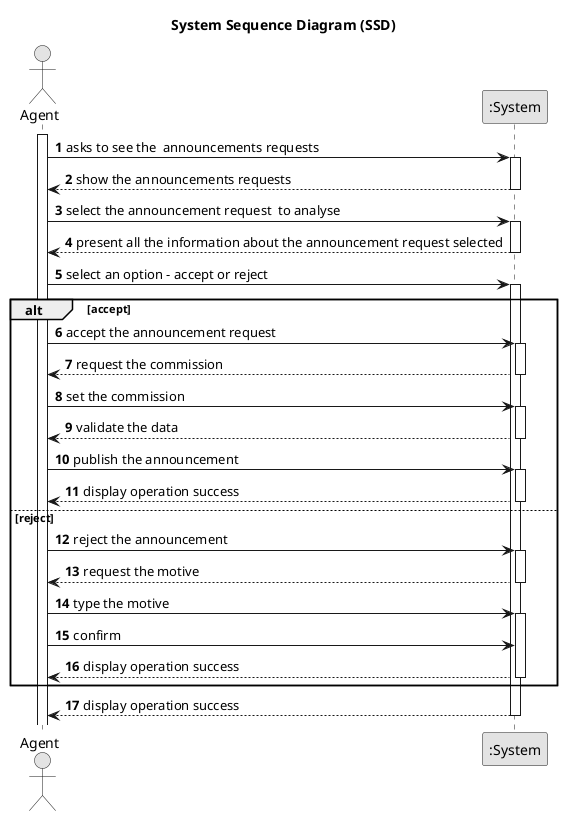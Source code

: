 @startuml
skinparam monochrome true
skinparam packageStyle rectangle
skinparam shadowing false

title System Sequence Diagram (SSD)

autonumber

actor "Agent" as AG
participant ":System" as System

activate AG

    AG -> System : asks to see the  announcements requests
    activate System

        System --> AG : show the announcements requests
    deactivate System

    AG -> System : select the announcement request  to analyse
    activate System

        System --> AG : present all the information about the announcement request selected
    deactivate System


     AG -> System : select an option - accept or reject
     activate System

        alt accept

            AG -> System : accept the announcement request
      activate System
            System --> AG : request the commission
     deactivate System
            AG -> System : set the commission
     activate System
             System --> AG : validate the data
     deactivate System
             AG -> System : publish the announcement
     activate System
            System --> AG : display operation success
     deactivate System
        else reject
        AG -> System : reject the announcement
      activate System
        System --> AG : request the motive
      deactivate System

        AG -> System : type the motive
        activate System
        AG -> System : confirm
        System --> AG : display operation success
      deactivate System
           end

        System --> AG :display operation success
    deactivate System



@enduml